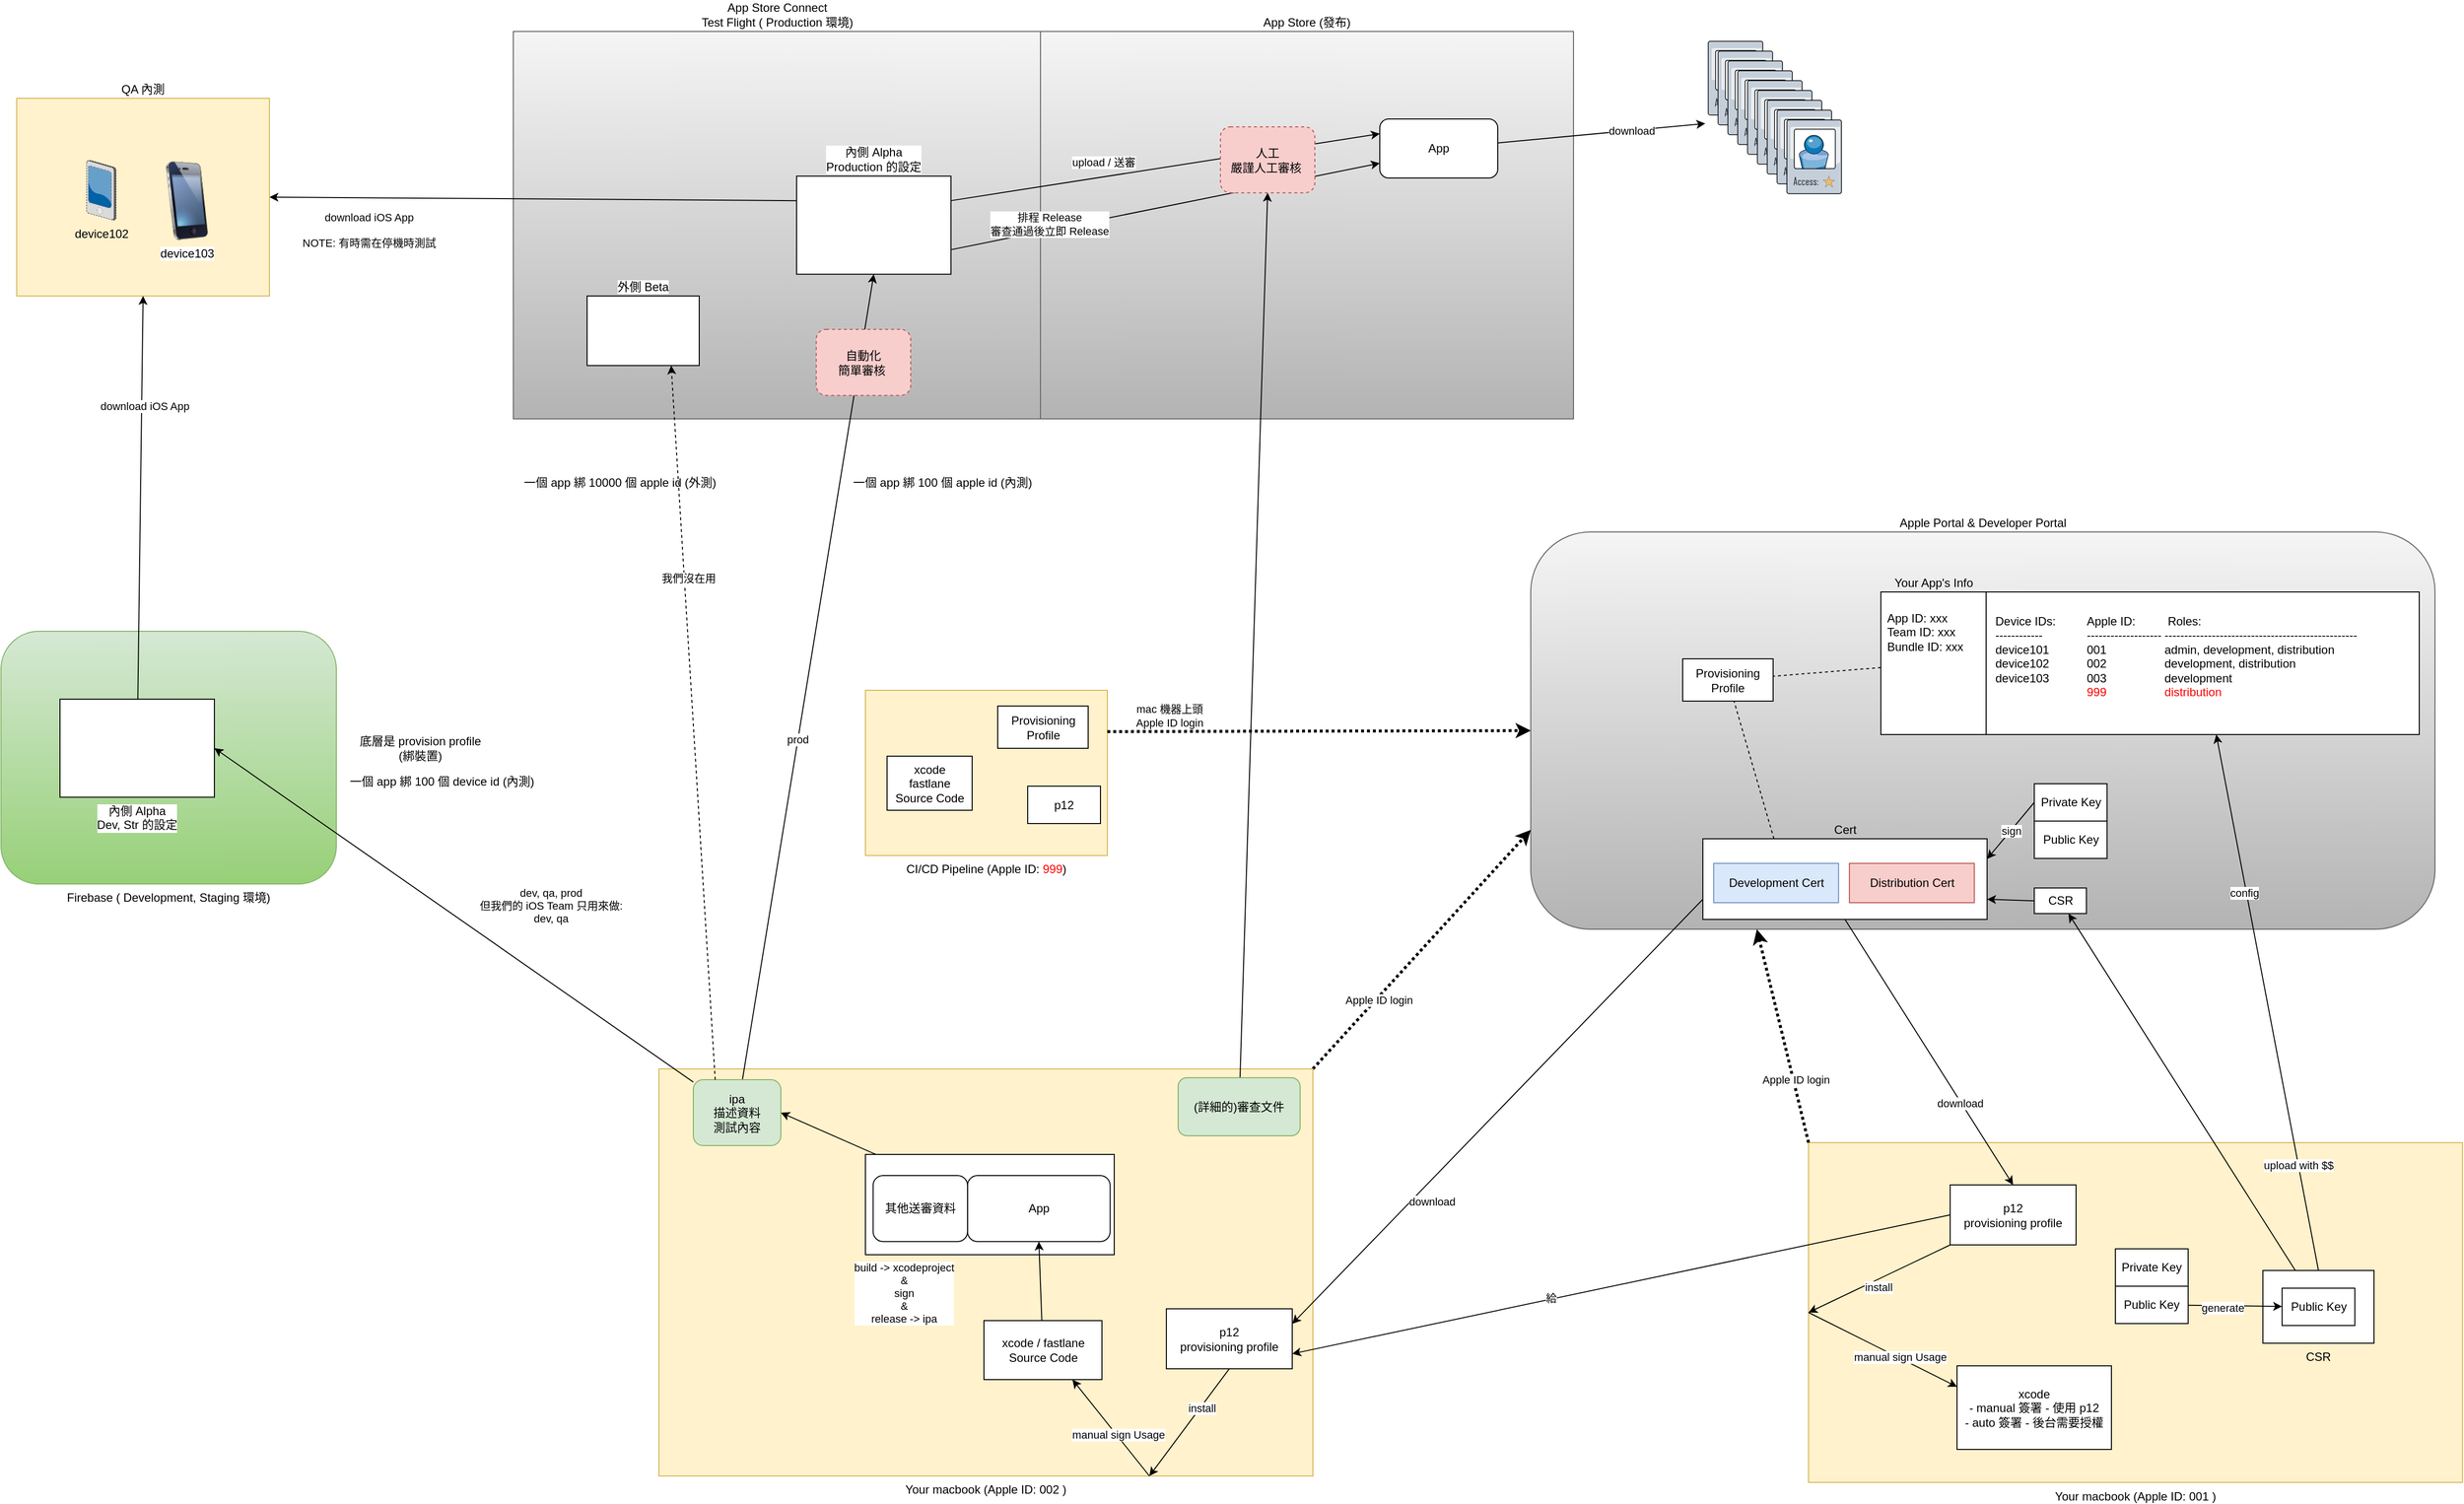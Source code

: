 <mxfile>
    <diagram name="Page-1" id="q86eNr94cBDuVsGkZMzl">
        <mxGraphModel dx="3098" dy="1291" grid="0" gridSize="10" guides="1" tooltips="1" connect="1" arrows="1" fold="1" page="0" pageScale="1" pageWidth="850" pageHeight="1100" math="0" shadow="0">
            <root>
                <mxCell id="0"/>
                <mxCell id="1" parent="0"/>
                <mxCell id="167" value="Your macbook (Apple ID: 001 )" style="rounded=0;whiteSpace=wrap;html=1;labelPosition=center;verticalLabelPosition=bottom;align=center;verticalAlign=top;fillColor=#fff2cc;strokeColor=#d6b656;" parent="1" vertex="1">
                    <mxGeometry x="316" y="808" width="665" height="345.5" as="geometry"/>
                </mxCell>
                <mxCell id="udy7D6bEetvilHj6OVsd-2" value="Apple Portal &amp;amp; Developer Portal" style="rounded=1;whiteSpace=wrap;html=1;labelPosition=center;verticalLabelPosition=top;align=center;verticalAlign=bottom;fillColor=#f5f5f5;strokeColor=#666666;gradientColor=#b3b3b3;" parent="1" vertex="1">
                    <mxGeometry x="33.56" y="187" width="919.44" height="404" as="geometry"/>
                </mxCell>
                <mxCell id="103" value="App Store Connect&lt;br&gt;Test Flight ( Production 環境)" style="rounded=0;whiteSpace=wrap;html=1;labelPosition=center;verticalLabelPosition=top;align=center;verticalAlign=bottom;fillColor=#f5f5f5;gradientColor=#b3b3b3;strokeColor=#666666;" parent="1" vertex="1">
                    <mxGeometry x="-1001" y="-322" width="537" height="394" as="geometry"/>
                </mxCell>
                <mxCell id="142" style="edgeStyle=none;html=1;entryX=1;entryY=0.5;entryDx=0;entryDy=0;fontColor=#000000;exitX=0;exitY=0.25;exitDx=0;exitDy=0;" parent="1" source="134" target="106" edge="1">
                    <mxGeometry relative="1" as="geometry"/>
                </mxCell>
                <mxCell id="143" value="download iOS App&lt;br&gt;&lt;br&gt;NOTE: 有時需在停機時測試" style="edgeLabel;html=1;align=center;verticalAlign=middle;resizable=0;points=[];fontColor=#000000;" parent="142" vertex="1" connectable="0">
                    <mxGeometry x="0.289" y="-2" relative="1" as="geometry">
                        <mxPoint x="-90" y="34" as="offset"/>
                    </mxGeometry>
                </mxCell>
                <mxCell id="134" value="內側 Alpha&lt;br&gt;Production 的設定" style="rounded=0;whiteSpace=wrap;html=1;labelBackgroundColor=#FFFFFF;fontColor=#000000;gradientColor=none;labelPosition=center;verticalLabelPosition=top;align=center;verticalAlign=bottom;" parent="1" vertex="1">
                    <mxGeometry x="-713" y="-174.87" width="157" height="99.73" as="geometry"/>
                </mxCell>
                <mxCell id="161" style="edgeStyle=none;html=1;entryX=0;entryY=0.75;entryDx=0;entryDy=0;fontColor=#000000;exitX=1;exitY=0;exitDx=0;exitDy=0;strokeWidth=3;dashed=1;dashPattern=1 1;" parent="1" source="44" target="udy7D6bEetvilHj6OVsd-2" edge="1">
                    <mxGeometry relative="1" as="geometry"/>
                </mxCell>
                <mxCell id="162" value="Apple ID login" style="edgeLabel;html=1;align=center;verticalAlign=middle;resizable=0;points=[];fontColor=#000000;" parent="161" vertex="1" connectable="0">
                    <mxGeometry x="-0.41" y="-2" relative="1" as="geometry">
                        <mxPoint as="offset"/>
                    </mxGeometry>
                </mxCell>
                <mxCell id="44" value="Your macbook (Apple ID: 002 )" style="rounded=0;whiteSpace=wrap;html=1;labelPosition=center;verticalLabelPosition=bottom;align=center;verticalAlign=top;fillColor=#fff2cc;strokeColor=#d6b656;" parent="1" vertex="1">
                    <mxGeometry x="-853" y="733" width="665" height="414" as="geometry"/>
                </mxCell>
                <mxCell id="Pc43Av3YYR_3kN6ACJ1--158" style="rounded=0;orthogonalLoop=1;jettySize=auto;html=1;entryX=1;entryY=0.5;entryDx=0;entryDy=0;" parent="1" source="130" target="136" edge="1">
                    <mxGeometry relative="1" as="geometry"/>
                </mxCell>
                <mxCell id="130" value="" style="rounded=0;whiteSpace=wrap;html=1;labelBackgroundColor=#FFFFFF;fontColor=#000000;gradientColor=none;" parent="1" vertex="1">
                    <mxGeometry x="-643" y="820" width="253" height="102" as="geometry"/>
                </mxCell>
                <mxCell id="105" value="App Store (發布)" style="rounded=0;whiteSpace=wrap;html=1;labelPosition=center;verticalLabelPosition=top;align=center;verticalAlign=bottom;fillColor=#f5f5f5;strokeColor=#666666;gradientColor=#b3b3b3;" parent="1" vertex="1">
                    <mxGeometry x="-465" y="-322" width="542" height="394" as="geometry"/>
                </mxCell>
                <mxCell id="81" value="CI/CD Pipeline (Apple ID: &lt;font color=&quot;#ff0000&quot;&gt;999&lt;/font&gt;)" style="rounded=0;whiteSpace=wrap;html=1;labelPosition=center;verticalLabelPosition=bottom;align=center;verticalAlign=top;fillColor=#fff2cc;strokeColor=#d6b656;" parent="1" vertex="1">
                    <mxGeometry x="-643" y="348" width="246" height="168" as="geometry"/>
                </mxCell>
                <mxCell id="71" style="edgeStyle=none;html=1;entryX=0;entryY=0.25;entryDx=0;entryDy=0;startArrow=none;startFill=0;endArrow=classic;endFill=1;exitX=0;exitY=0.5;exitDx=0;exitDy=0;" parent="1" source="167" target="172" edge="1">
                    <mxGeometry relative="1" as="geometry">
                        <mxPoint x="377" y="872.5" as="sourcePoint"/>
                        <mxPoint x="420.5" y="984" as="targetPoint"/>
                    </mxGeometry>
                </mxCell>
                <mxCell id="72" value="manual sign Usage" style="edgeLabel;html=1;align=center;verticalAlign=middle;resizable=0;points=[];" parent="71" vertex="1" connectable="0">
                    <mxGeometry x="0.219" y="1" relative="1" as="geometry">
                        <mxPoint as="offset"/>
                    </mxGeometry>
                </mxCell>
                <mxCell id="udy7D6bEetvilHj6OVsd-4" value="" style="rounded=0;orthogonalLoop=1;jettySize=auto;html=1;entryX=0;entryY=0.25;entryDx=0;entryDy=0;exitX=1;exitY=0.25;exitDx=0;exitDy=0;" parent="1" source="134" target="111" edge="1">
                    <mxGeometry relative="1" as="geometry">
                        <mxPoint x="-394.5" y="-117" as="targetPoint"/>
                    </mxGeometry>
                </mxCell>
                <mxCell id="102" value="upload / 送審" style="edgeLabel;html=1;align=center;verticalAlign=middle;resizable=0;points=[];" parent="udy7D6bEetvilHj6OVsd-4" vertex="1" connectable="0">
                    <mxGeometry x="-0.117" relative="1" as="geometry">
                        <mxPoint x="-38" y="-9" as="offset"/>
                    </mxGeometry>
                </mxCell>
                <mxCell id="7" value="&lt;span style=&quot;&quot;&gt;Public Key&lt;/span&gt;" style="rounded=0;whiteSpace=wrap;html=1;" parent="1" vertex="1">
                    <mxGeometry x="628" y="954" width="74" height="38" as="geometry"/>
                </mxCell>
                <mxCell id="8" value="&lt;span style=&quot;&quot;&gt;Private Key&lt;/span&gt;" style="rounded=0;whiteSpace=wrap;html=1;" parent="1" vertex="1">
                    <mxGeometry x="628" y="916" width="74" height="38" as="geometry"/>
                </mxCell>
                <mxCell id="17" value="" style="edgeStyle=none;html=1;" parent="1" source="9" target="16" edge="1">
                    <mxGeometry relative="1" as="geometry"/>
                </mxCell>
                <mxCell id="9" value="CSR" style="rounded=0;whiteSpace=wrap;html=1;labelPosition=center;verticalLabelPosition=bottom;align=center;verticalAlign=top;" parent="1" vertex="1">
                    <mxGeometry x="778" y="938" width="113" height="74" as="geometry"/>
                </mxCell>
                <mxCell id="11" value="&lt;span style=&quot;&quot;&gt;Public Key&lt;/span&gt;" style="rounded=0;whiteSpace=wrap;html=1;" parent="1" vertex="1">
                    <mxGeometry x="797.5" y="956" width="74" height="38" as="geometry"/>
                </mxCell>
                <mxCell id="12" value="" style="edgeStyle=none;html=1;" parent="1" source="7" target="11" edge="1">
                    <mxGeometry relative="1" as="geometry"/>
                </mxCell>
                <mxCell id="28" value="generate" style="edgeLabel;html=1;align=center;verticalAlign=middle;resizable=0;points=[];" parent="12" vertex="1" connectable="0">
                    <mxGeometry x="-0.282" y="-2" relative="1" as="geometry">
                        <mxPoint as="offset"/>
                    </mxGeometry>
                </mxCell>
                <mxCell id="22" style="edgeStyle=none;html=1;entryX=1;entryY=0.75;entryDx=0;entryDy=0;exitX=0;exitY=0.5;exitDx=0;exitDy=0;" parent="1" source="16" target="21" edge="1">
                    <mxGeometry relative="1" as="geometry">
                        <mxPoint x="423.81" y="606" as="sourcePoint"/>
                        <mxPoint x="460.56" y="503" as="targetPoint"/>
                    </mxGeometry>
                </mxCell>
                <mxCell id="16" value="CSR" style="rounded=0;whiteSpace=wrap;html=1;" parent="1" vertex="1">
                    <mxGeometry x="545.56" y="549.07" width="53" height="26" as="geometry"/>
                </mxCell>
                <mxCell id="23" style="edgeStyle=none;html=1;entryX=0.5;entryY=0;entryDx=0;entryDy=0;exitX=0.5;exitY=1;exitDx=0;exitDy=0;" parent="1" source="21" target="25" edge="1">
                    <mxGeometry relative="1" as="geometry">
                        <mxPoint x="348.31" y="732" as="targetPoint"/>
                    </mxGeometry>
                </mxCell>
                <mxCell id="68" value="download" style="edgeLabel;html=1;align=center;verticalAlign=middle;resizable=0;points=[];" parent="23" vertex="1" connectable="0">
                    <mxGeometry x="0.377" y="-1" relative="1" as="geometry">
                        <mxPoint as="offset"/>
                    </mxGeometry>
                </mxCell>
                <mxCell id="34" style="edgeStyle=none;html=1;dashed=1;endArrow=none;endFill=0;exitX=0.25;exitY=0;exitDx=0;exitDy=0;" parent="1" source="21" target="33" edge="1">
                    <mxGeometry relative="1" as="geometry"/>
                </mxCell>
                <mxCell id="21" value="Cert" style="rounded=0;whiteSpace=wrap;html=1;labelPosition=center;verticalLabelPosition=top;align=center;verticalAlign=bottom;" parent="1" vertex="1">
                    <mxGeometry x="208.56" y="499" width="289" height="82" as="geometry"/>
                </mxCell>
                <mxCell id="30" style="edgeStyle=none;html=1;entryX=0;entryY=0.5;entryDx=0;entryDy=0;" parent="1" source="25" target="167" edge="1">
                    <mxGeometry relative="1" as="geometry">
                        <mxPoint x="377" y="872.5" as="targetPoint"/>
                    </mxGeometry>
                </mxCell>
                <mxCell id="31" value="install" style="edgeLabel;html=1;align=center;verticalAlign=middle;resizable=0;points=[];" parent="30" vertex="1" connectable="0">
                    <mxGeometry x="0.244" y="2" relative="1" as="geometry">
                        <mxPoint x="16" y="-2" as="offset"/>
                    </mxGeometry>
                </mxCell>
                <mxCell id="25" value="&lt;span style=&quot;&quot;&gt;p12&lt;br&gt;provisioning profile&lt;br&gt;&lt;/span&gt;" style="rounded=0;whiteSpace=wrap;html=1;" parent="1" vertex="1">
                    <mxGeometry x="460" y="851" width="128" height="61" as="geometry"/>
                </mxCell>
                <mxCell id="35" style="edgeStyle=none;html=1;entryX=1;entryY=0.25;entryDx=0;entryDy=0;exitX=0;exitY=0.75;exitDx=0;exitDy=0;" parent="1" source="21" target="177" edge="1">
                    <mxGeometry relative="1" as="geometry">
                        <mxPoint x="76.341" y="357.503" as="targetPoint"/>
                    </mxGeometry>
                </mxCell>
                <mxCell id="37" value="download" style="edgeLabel;html=1;align=center;verticalAlign=middle;resizable=0;points=[];" parent="35" vertex="1" connectable="0">
                    <mxGeometry x="0.567" y="2" relative="1" as="geometry">
                        <mxPoint x="50" y="-32" as="offset"/>
                    </mxGeometry>
                </mxCell>
                <mxCell id="33" value="Provisioning Profile" style="rounded=0;whiteSpace=wrap;html=1;" parent="1" vertex="1">
                    <mxGeometry x="188" y="316" width="92" height="43" as="geometry"/>
                </mxCell>
                <mxCell id="42" style="edgeStyle=none;html=1;dashed=1;endArrow=none;endFill=0;" parent="1" source="38" target="33" edge="1">
                    <mxGeometry relative="1" as="geometry"/>
                </mxCell>
                <mxCell id="46" style="edgeStyle=none;html=1;entryX=0.5;entryY=1;entryDx=0;entryDy=0;endArrow=classic;endFill=1;" parent="1" source="45" target="udy7D6bEetvilHj6OVsd-1" edge="1">
                    <mxGeometry relative="1" as="geometry"/>
                </mxCell>
                <mxCell id="47" value="build -&amp;gt; xcodeproject&lt;br&gt;&amp;amp;&lt;br&gt;sign&lt;br&gt;&amp;amp;&lt;br&gt;release -&amp;gt; ipa" style="edgeLabel;html=1;align=center;verticalAlign=middle;resizable=0;points=[];" parent="46" vertex="1" connectable="0">
                    <mxGeometry x="0.4" y="-3" relative="1" as="geometry">
                        <mxPoint x="-141" y="28" as="offset"/>
                    </mxGeometry>
                </mxCell>
                <mxCell id="174" style="edgeStyle=none;html=1;entryX=0.75;entryY=1;entryDx=0;entryDy=0;exitX=0.75;exitY=1;exitDx=0;exitDy=0;" parent="1" source="44" target="45" edge="1">
                    <mxGeometry relative="1" as="geometry">
                        <mxPoint x="-359" y="1215" as="sourcePoint"/>
                    </mxGeometry>
                </mxCell>
                <mxCell id="175" value="manual sign Usage" style="edgeLabel;html=1;align=center;verticalAlign=middle;resizable=0;points=[];" parent="174" vertex="1" connectable="0">
                    <mxGeometry x="-0.156" y="-2" relative="1" as="geometry">
                        <mxPoint as="offset"/>
                    </mxGeometry>
                </mxCell>
                <mxCell id="45" value="xcode / fastlane&lt;br&gt;Source Code" style="rounded=0;whiteSpace=wrap;html=1;" parent="1" vertex="1">
                    <mxGeometry x="-522.5" y="989" width="120" height="60" as="geometry"/>
                </mxCell>
                <mxCell id="110" style="edgeStyle=none;html=1;fontColor=#000000;entryX=0;entryY=0.75;entryDx=0;entryDy=0;exitX=1;exitY=0.75;exitDx=0;exitDy=0;" parent="1" source="134" target="111" edge="1">
                    <mxGeometry relative="1" as="geometry">
                        <mxPoint x="-197.912" y="-144.294" as="targetPoint"/>
                        <mxPoint x="-274.5" y="-125.131" as="sourcePoint"/>
                    </mxGeometry>
                </mxCell>
                <mxCell id="112" value="排程 Release&lt;br&gt;審查通過後立即 Release" style="edgeLabel;html=1;align=center;verticalAlign=middle;resizable=0;points=[];fontColor=#000000;" parent="110" vertex="1" connectable="0">
                    <mxGeometry x="0.643" y="1" relative="1" as="geometry">
                        <mxPoint x="-258" y="47" as="offset"/>
                    </mxGeometry>
                </mxCell>
                <mxCell id="62" value="&lt;span style=&quot;&quot;&gt;Public Key&lt;/span&gt;" style="rounded=0;whiteSpace=wrap;html=1;" parent="1" vertex="1">
                    <mxGeometry x="545.56" y="481" width="74" height="38" as="geometry"/>
                </mxCell>
                <mxCell id="64" value="sign" style="edgeStyle=none;html=1;entryX=1;entryY=0.25;entryDx=0;entryDy=0;startArrow=none;startFill=0;endArrow=classic;endFill=1;exitX=0;exitY=0.5;exitDx=0;exitDy=0;" parent="1" source="63" target="21" edge="1">
                    <mxGeometry relative="1" as="geometry">
                        <mxPoint x="473.81" y="483.5" as="targetPoint"/>
                    </mxGeometry>
                </mxCell>
                <mxCell id="63" value="&lt;span style=&quot;&quot;&gt;Private Key&lt;/span&gt;" style="rounded=0;whiteSpace=wrap;html=1;" parent="1" vertex="1">
                    <mxGeometry x="545.56" y="443" width="74" height="38" as="geometry"/>
                </mxCell>
                <mxCell id="57" value="" style="rounded=0;whiteSpace=wrap;html=1;labelPosition=center;verticalLabelPosition=top;align=center;verticalAlign=bottom;" parent="1" vertex="1">
                    <mxGeometry x="496.56" y="248" width="440.44" height="145" as="geometry"/>
                </mxCell>
                <mxCell id="58" value="&lt;span style=&quot;font-family: Helvetica; font-size: 12px; font-style: normal; font-variant-ligatures: normal; font-variant-caps: normal; font-weight: 400; letter-spacing: normal; orphans: 2; text-align: center; text-indent: 0px; text-transform: none; widows: 2; word-spacing: 0px; -webkit-text-stroke-width: 0px; text-decoration-thickness: initial; text-decoration-style: initial; text-decoration-color: initial; float: none; display: inline !important;&quot;&gt;&lt;span style=&quot;background-color: rgb(255, 255, 255);&quot;&gt;Apple ID:&lt;br&gt;-------------------&lt;br&gt;001&lt;br&gt;002&lt;br&gt;003&lt;br&gt;&lt;/span&gt;&lt;font color=&quot;#ff0000&quot;&gt;999&lt;/font&gt;&lt;br&gt;&lt;/span&gt;" style="text;whiteSpace=wrap;html=1;" parent="1" vertex="1">
                    <mxGeometry x="596.56" y="264.17" width="93" height="112.65" as="geometry"/>
                </mxCell>
                <mxCell id="65" value="&lt;span style=&quot;font-family: Helvetica; font-size: 12px; font-style: normal; font-variant-ligatures: normal; font-variant-caps: normal; font-weight: 400; letter-spacing: normal; orphans: 2; text-align: center; text-indent: 0px; text-transform: none; widows: 2; word-spacing: 0px; -webkit-text-stroke-width: 0px; text-decoration-thickness: initial; text-decoration-style: initial; text-decoration-color: initial; float: none; display: inline !important;&quot;&gt;&lt;span style=&quot;background-color: rgb(255, 255, 255);&quot;&gt;Device IDs:&lt;br&gt;------------&lt;br&gt;device101&lt;br&gt;device102&lt;br&gt;device103&lt;/span&gt;&lt;br&gt;&lt;/span&gt;" style="text;whiteSpace=wrap;html=1;" parent="1" vertex="1">
                    <mxGeometry x="503.56" y="264.17" width="75.79" height="112.65" as="geometry"/>
                </mxCell>
                <mxCell id="66" value="" style="group" parent="1" vertex="1" connectable="0">
                    <mxGeometry x="389.56" y="248" width="107" height="145" as="geometry"/>
                </mxCell>
                <mxCell id="38" value="Your App's Info" style="rounded=0;whiteSpace=wrap;html=1;labelPosition=center;verticalLabelPosition=top;align=center;verticalAlign=bottom;" parent="66" vertex="1">
                    <mxGeometry width="107" height="145" as="geometry"/>
                </mxCell>
                <mxCell id="39" value="App ID: xxx&lt;br&gt;Team ID: xxx&lt;br&gt;Bundle ID: xxx" style="text;html=1;strokeColor=none;fillColor=none;align=left;verticalAlign=top;whiteSpace=wrap;rounded=0;" parent="66" vertex="1">
                    <mxGeometry x="4" y="12.5" width="98" height="120" as="geometry"/>
                </mxCell>
                <mxCell id="76" style="edgeStyle=none;html=1;entryX=1;entryY=0.75;entryDx=0;entryDy=0;startArrow=none;startFill=0;endArrow=classic;endFill=1;exitX=0;exitY=0.5;exitDx=0;exitDy=0;" parent="1" source="25" target="177" edge="1">
                    <mxGeometry relative="1" as="geometry">
                        <mxPoint x="402" y="1012.5" as="sourcePoint"/>
                    </mxGeometry>
                </mxCell>
                <mxCell id="77" value="給" style="edgeLabel;html=1;align=center;verticalAlign=middle;resizable=0;points=[];" parent="76" vertex="1" connectable="0">
                    <mxGeometry x="0.212" y="-1" relative="1" as="geometry">
                        <mxPoint as="offset"/>
                    </mxGeometry>
                </mxCell>
                <mxCell id="74" style="edgeStyle=none;html=1;entryX=0.75;entryY=1;entryDx=0;entryDy=0;startArrow=none;startFill=0;endArrow=classic;endFill=1;exitX=0.5;exitY=1;exitDx=0;exitDy=0;" parent="1" source="177" target="44" edge="1">
                    <mxGeometry relative="1" as="geometry">
                        <mxPoint x="-278.0" y="1052" as="sourcePoint"/>
                    </mxGeometry>
                </mxCell>
                <mxCell id="75" value="install" style="edgeLabel;html=1;align=center;verticalAlign=middle;resizable=0;points=[];" parent="74" vertex="1" connectable="0">
                    <mxGeometry x="-0.279" y="1" relative="1" as="geometry">
                        <mxPoint as="offset"/>
                    </mxGeometry>
                </mxCell>
                <mxCell id="83" value="&lt;span style=&quot;&quot;&gt;p12&lt;/span&gt;" style="rounded=0;whiteSpace=wrap;html=1;" parent="1" vertex="1">
                    <mxGeometry x="-478" y="445.5" width="74" height="38" as="geometry"/>
                </mxCell>
                <mxCell id="104" value="Firebase ( Development, Staging 環境)" style="rounded=1;whiteSpace=wrap;html=1;labelPosition=center;verticalLabelPosition=bottom;align=center;verticalAlign=top;fillColor=#d5e8d4;gradientColor=#97d077;strokeColor=#82b366;" parent="1" vertex="1">
                    <mxGeometry x="-1522" y="288" width="341" height="257" as="geometry"/>
                </mxCell>
                <mxCell id="106" value="QA 內測" style="rounded=0;whiteSpace=wrap;html=1;labelPosition=center;verticalLabelPosition=top;align=center;verticalAlign=bottom;fillColor=#fff2cc;strokeColor=#d6b656;" parent="1" vertex="1">
                    <mxGeometry x="-1506" y="-254" width="257" height="201" as="geometry"/>
                </mxCell>
                <mxCell id="udy7D6bEetvilHj6OVsd-1" value="App" style="rounded=1;whiteSpace=wrap;html=1;" parent="1" vertex="1">
                    <mxGeometry x="-539.164" y="841.498" width="145" height="67.071" as="geometry"/>
                </mxCell>
                <mxCell id="93" value="其他送審資料" style="rounded=1;whiteSpace=wrap;html=1;" parent="1" vertex="1">
                    <mxGeometry x="-635.17" y="841.5" width="96" height="67.07" as="geometry"/>
                </mxCell>
                <mxCell id="108" value="Provisioning Profile" style="rounded=0;whiteSpace=wrap;html=1;" parent="1" vertex="1">
                    <mxGeometry x="-508.5" y="364" width="92" height="43" as="geometry"/>
                </mxCell>
                <mxCell id="109" value="xcode&lt;br&gt;fastlane&lt;br&gt;Source Code" style="rounded=0;whiteSpace=wrap;html=1;" parent="1" vertex="1">
                    <mxGeometry x="-621" y="415" width="86.5" height="55" as="geometry"/>
                </mxCell>
                <mxCell id="122" style="edgeStyle=none;html=1;fontColor=#000000;" parent="1" source="111" target="123" edge="1">
                    <mxGeometry relative="1" as="geometry">
                        <mxPoint x="-83.826" y="-551.167" as="targetPoint"/>
                    </mxGeometry>
                </mxCell>
                <mxCell id="125" value="download" style="edgeLabel;html=1;align=center;verticalAlign=middle;resizable=0;points=[];fontColor=#000000;" parent="122" vertex="1" connectable="0">
                    <mxGeometry x="0.285" relative="1" as="geometry">
                        <mxPoint as="offset"/>
                    </mxGeometry>
                </mxCell>
                <mxCell id="111" value="App" style="rounded=1;whiteSpace=wrap;html=1;" parent="1" vertex="1">
                    <mxGeometry x="-120" y="-233" width="120" height="60" as="geometry"/>
                </mxCell>
                <mxCell id="124" value="" style="group" parent="1" vertex="1" connectable="0">
                    <mxGeometry x="211" y="-316" width="142" height="162" as="geometry"/>
                </mxCell>
                <mxCell id="123" value="" style="rounded=0;whiteSpace=wrap;html=1;labelBackgroundColor=#FFFFFF;fontColor=#000000;gradientColor=none;strokeColor=none;" parent="124" vertex="1">
                    <mxGeometry width="142" height="162" as="geometry"/>
                </mxCell>
                <mxCell id="113" value="" style="verticalLabelPosition=bottom;sketch=0;aspect=fixed;html=1;verticalAlign=top;strokeColor=none;align=center;outlineConnect=0;shape=mxgraph.citrix.access_card;labelBackgroundColor=#FFFFFF;fontColor=#000000;gradientColor=none;" parent="124" vertex="1">
                    <mxGeometry x="3" y="4" width="55.5" height="75" as="geometry"/>
                </mxCell>
                <mxCell id="114" value="" style="verticalLabelPosition=bottom;sketch=0;aspect=fixed;html=1;verticalAlign=top;strokeColor=none;align=center;outlineConnect=0;shape=mxgraph.citrix.access_card;labelBackgroundColor=#FFFFFF;fontColor=#000000;gradientColor=none;" parent="124" vertex="1">
                    <mxGeometry x="13" y="14" width="55.5" height="75" as="geometry"/>
                </mxCell>
                <mxCell id="115" value="" style="verticalLabelPosition=bottom;sketch=0;aspect=fixed;html=1;verticalAlign=top;strokeColor=none;align=center;outlineConnect=0;shape=mxgraph.citrix.access_card;labelBackgroundColor=#FFFFFF;fontColor=#000000;gradientColor=none;" parent="124" vertex="1">
                    <mxGeometry x="23" y="24" width="55.5" height="75" as="geometry"/>
                </mxCell>
                <mxCell id="116" value="" style="verticalLabelPosition=bottom;sketch=0;aspect=fixed;html=1;verticalAlign=top;strokeColor=none;align=center;outlineConnect=0;shape=mxgraph.citrix.access_card;labelBackgroundColor=#FFFFFF;fontColor=#000000;gradientColor=none;" parent="124" vertex="1">
                    <mxGeometry x="33" y="34" width="55.5" height="75" as="geometry"/>
                </mxCell>
                <mxCell id="117" value="" style="verticalLabelPosition=bottom;sketch=0;aspect=fixed;html=1;verticalAlign=top;strokeColor=none;align=center;outlineConnect=0;shape=mxgraph.citrix.access_card;labelBackgroundColor=#FFFFFF;fontColor=#000000;gradientColor=none;" parent="124" vertex="1">
                    <mxGeometry x="43" y="44" width="55.5" height="75" as="geometry"/>
                </mxCell>
                <mxCell id="118" value="" style="verticalLabelPosition=bottom;sketch=0;aspect=fixed;html=1;verticalAlign=top;strokeColor=none;align=center;outlineConnect=0;shape=mxgraph.citrix.access_card;labelBackgroundColor=#FFFFFF;fontColor=#000000;gradientColor=none;" parent="124" vertex="1">
                    <mxGeometry x="53" y="54" width="55.5" height="75" as="geometry"/>
                </mxCell>
                <mxCell id="119" value="" style="verticalLabelPosition=bottom;sketch=0;aspect=fixed;html=1;verticalAlign=top;strokeColor=none;align=center;outlineConnect=0;shape=mxgraph.citrix.access_card;labelBackgroundColor=#FFFFFF;fontColor=#000000;gradientColor=none;" parent="124" vertex="1">
                    <mxGeometry x="63" y="64" width="55.5" height="75" as="geometry"/>
                </mxCell>
                <mxCell id="120" value="" style="verticalLabelPosition=bottom;sketch=0;aspect=fixed;html=1;verticalAlign=top;strokeColor=none;align=center;outlineConnect=0;shape=mxgraph.citrix.access_card;labelBackgroundColor=#FFFFFF;fontColor=#000000;gradientColor=none;" parent="124" vertex="1">
                    <mxGeometry x="73" y="74" width="55.5" height="75" as="geometry"/>
                </mxCell>
                <mxCell id="121" value="" style="verticalLabelPosition=bottom;sketch=0;aspect=fixed;html=1;verticalAlign=top;strokeColor=none;align=center;outlineConnect=0;shape=mxgraph.citrix.access_card;labelBackgroundColor=#FFFFFF;fontColor=#000000;gradientColor=none;" parent="124" vertex="1">
                    <mxGeometry x="83" y="84" width="55.5" height="75" as="geometry"/>
                </mxCell>
                <mxCell id="132" value="&lt;span style=&quot;&quot;&gt;Development Cert&lt;/span&gt;" style="rounded=0;whiteSpace=wrap;html=1;fillColor=#dae8fc;strokeColor=#6c8ebf;" parent="1" vertex="1">
                    <mxGeometry x="219.56" y="524" width="127" height="40" as="geometry"/>
                </mxCell>
                <mxCell id="133" value="&lt;span style=&quot;&quot;&gt;Distribution Cert&lt;/span&gt;" style="rounded=0;whiteSpace=wrap;html=1;fillColor=#f8cecc;strokeColor=#b85450;" parent="1" vertex="1">
                    <mxGeometry x="357.56" y="524" width="127" height="40" as="geometry"/>
                </mxCell>
                <mxCell id="138" style="edgeStyle=none;html=1;entryX=0.5;entryY=1;entryDx=0;entryDy=0;fontColor=#000000;" parent="1" source="136" target="134" edge="1">
                    <mxGeometry relative="1" as="geometry"/>
                </mxCell>
                <mxCell id="160" value="prod" style="edgeLabel;html=1;align=center;verticalAlign=middle;resizable=0;points=[];fontColor=#000000;" parent="138" vertex="1" connectable="0">
                    <mxGeometry x="-0.155" y="1" relative="1" as="geometry">
                        <mxPoint as="offset"/>
                    </mxGeometry>
                </mxCell>
                <mxCell id="Pc43Av3YYR_3kN6ACJ1--155" style="rounded=0;orthogonalLoop=1;jettySize=auto;html=1;entryX=1;entryY=0.5;entryDx=0;entryDy=0;" parent="1" source="136" target="Pc43Av3YYR_3kN6ACJ1--157" edge="1">
                    <mxGeometry relative="1" as="geometry"/>
                </mxCell>
                <mxCell id="Pc43Av3YYR_3kN6ACJ1--156" value="dev, qa, prod&lt;br&gt;但我們的 iOS Team 只用來做:&lt;br&gt;dev, qa" style="edgeLabel;html=1;align=center;verticalAlign=middle;resizable=0;points=[];" parent="Pc43Av3YYR_3kN6ACJ1--155" vertex="1" connectable="0">
                    <mxGeometry x="0.258" y="1" relative="1" as="geometry">
                        <mxPoint x="162" y="33" as="offset"/>
                    </mxGeometry>
                </mxCell>
                <mxCell id="136" value="ipa&lt;br&gt;描述資料&lt;br&gt;測試內容" style="rounded=1;whiteSpace=wrap;html=1;fillColor=#d5e8d4;strokeColor=#82b366;" parent="1" vertex="1">
                    <mxGeometry x="-818" y="744" width="89" height="67" as="geometry"/>
                </mxCell>
                <mxCell id="139" style="edgeStyle=none;html=1;entryX=0.75;entryY=1;entryDx=0;entryDy=0;fontColor=#000000;dashed=1;exitX=0.25;exitY=0;exitDx=0;exitDy=0;" parent="1" source="136" target="141" edge="1">
                    <mxGeometry relative="1" as="geometry">
                        <mxPoint x="-819" y="288.0" as="targetPoint"/>
                    </mxGeometry>
                </mxCell>
                <mxCell id="Pc43Av3YYR_3kN6ACJ1--159" value="我們沒在用" style="edgeLabel;html=1;align=center;verticalAlign=middle;resizable=0;points=[];" parent="139" vertex="1" connectable="0">
                    <mxGeometry x="0.404" y="-4" relative="1" as="geometry">
                        <mxPoint as="offset"/>
                    </mxGeometry>
                </mxCell>
                <mxCell id="141" value="外側 Beta" style="rounded=0;whiteSpace=wrap;html=1;labelBackgroundColor=#FFFFFF;fontColor=#000000;gradientColor=none;labelPosition=center;verticalLabelPosition=top;align=center;verticalAlign=bottom;" parent="1" vertex="1">
                    <mxGeometry x="-926" y="-53" width="114" height="70.73" as="geometry"/>
                </mxCell>
                <mxCell id="60" style="edgeStyle=none;html=1;startArrow=none;startFill=0;endArrow=classic;endFill=1;exitX=0.5;exitY=0;exitDx=0;exitDy=0;" parent="1" source="9" target="57" edge="1">
                    <mxGeometry relative="1" as="geometry">
                        <mxPoint x="738.25" y="783.0" as="sourcePoint"/>
                    </mxGeometry>
                </mxCell>
                <mxCell id="61" value="config" style="edgeLabel;html=1;align=center;verticalAlign=middle;resizable=0;points=[];" parent="60" vertex="1" connectable="0">
                    <mxGeometry x="0.411" y="2" relative="1" as="geometry">
                        <mxPoint as="offset"/>
                    </mxGeometry>
                </mxCell>
                <mxCell id="67" value="upload with $$" style="edgeLabel;html=1;align=center;verticalAlign=middle;resizable=0;points=[];" parent="60" vertex="1" connectable="0">
                    <mxGeometry x="-0.607" relative="1" as="geometry">
                        <mxPoint as="offset"/>
                    </mxGeometry>
                </mxCell>
                <mxCell id="153" style="edgeStyle=none;html=1;entryX=0.5;entryY=1;entryDx=0;entryDy=0;" parent="1" source="Pc43Av3YYR_3kN6ACJ1--157" target="106" edge="1">
                    <mxGeometry relative="1" as="geometry"/>
                </mxCell>
                <mxCell id="154" value="download iOS App" style="edgeLabel;html=1;align=center;verticalAlign=middle;resizable=0;points=[];" parent="153" vertex="1" connectable="0">
                    <mxGeometry x="0.456" y="-3" relative="1" as="geometry">
                        <mxPoint as="offset"/>
                    </mxGeometry>
                </mxCell>
                <mxCell id="Pc43Av3YYR_3kN6ACJ1--157" value="內側 Alpha&lt;br&gt;Dev, Str 的設定" style="rounded=0;whiteSpace=wrap;html=1;labelBackgroundColor=#FFFFFF;fontColor=#000000;gradientColor=none;labelPosition=center;verticalLabelPosition=bottom;align=center;verticalAlign=top;" parent="1" vertex="1">
                    <mxGeometry x="-1462" y="357" width="157" height="99.73" as="geometry"/>
                </mxCell>
                <mxCell id="Pc43Av3YYR_3kN6ACJ1--161" value="自動化&lt;br&gt;簡單審核&amp;nbsp;" style="rounded=1;whiteSpace=wrap;html=1;fillColor=#f8cecc;strokeColor=#b85450;dashed=1;" parent="1" vertex="1">
                    <mxGeometry x="-693" y="-19.0" width="96" height="67.07" as="geometry"/>
                </mxCell>
                <mxCell id="Pc43Av3YYR_3kN6ACJ1--163" style="rounded=0;orthogonalLoop=1;jettySize=auto;html=1;entryX=0.5;entryY=1;entryDx=0;entryDy=0;" parent="1" source="Pc43Av3YYR_3kN6ACJ1--162" target="155" edge="1">
                    <mxGeometry relative="1" as="geometry">
                        <mxPoint x="-339.413" y="-87" as="targetPoint"/>
                    </mxGeometry>
                </mxCell>
                <mxCell id="Pc43Av3YYR_3kN6ACJ1--162" value="(詳細的)審查文件" style="rounded=1;whiteSpace=wrap;html=1;fillColor=#d5e8d4;strokeColor=#82b366;" parent="1" vertex="1">
                    <mxGeometry x="-325" y="742" width="124" height="59" as="geometry"/>
                </mxCell>
                <mxCell id="155" value="人工&lt;br&gt;嚴謹人工審核&amp;nbsp;" style="rounded=1;whiteSpace=wrap;html=1;fillColor=#f8cecc;strokeColor=#b85450;dashed=1;" parent="1" vertex="1">
                    <mxGeometry x="-282" y="-225.0" width="96" height="67.07" as="geometry"/>
                </mxCell>
                <mxCell id="157" value="&lt;span style=&quot;font-family: Helvetica; font-size: 12px; font-style: normal; font-variant-ligatures: normal; font-variant-caps: normal; font-weight: 400; letter-spacing: normal; orphans: 2; text-align: center; text-indent: 0px; text-transform: none; widows: 2; word-spacing: 0px; -webkit-text-stroke-width: 0px; text-decoration-thickness: initial; text-decoration-style: initial; text-decoration-color: initial; float: none; display: inline !important;&quot;&gt;&lt;span style=&quot;background-color: rgb(255, 255, 255);&quot;&gt;&amp;nbsp;Roles:&lt;br&gt;-------------------------------------------------&lt;br&gt;admin, development, distribution&lt;br&gt;&lt;/span&gt;development, distribution&lt;span style=&quot;background-color: rgb(255, 255, 255);&quot;&gt;&lt;br&gt;&lt;/span&gt;development&lt;span style=&quot;background-color: rgb(255, 255, 255);&quot;&gt;&lt;br&gt;&lt;/span&gt;&lt;font color=&quot;#ff0000&quot;&gt;distribution&lt;/font&gt;&lt;br&gt;&lt;/span&gt;" style="text;whiteSpace=wrap;html=1;" parent="1" vertex="1">
                    <mxGeometry x="676" y="264.17" width="231.44" height="112.65" as="geometry"/>
                </mxCell>
                <mxCell id="158" value="&lt;span style=&quot;color: rgb(0, 0, 0);&quot;&gt;device102&lt;/span&gt;" style="verticalLabelPosition=bottom;sketch=0;aspect=fixed;html=1;verticalAlign=top;strokeColor=none;align=center;outlineConnect=0;shape=mxgraph.citrix.pda;dashed=1;fontColor=#FF0000;" parent="1" vertex="1">
                    <mxGeometry x="-1435" y="-191" width="30" height="61" as="geometry"/>
                </mxCell>
                <mxCell id="159" value="&lt;span style=&quot;color: rgb(0, 0, 0);&quot;&gt;device103&lt;/span&gt;" style="image;html=1;image=img/lib/clip_art/telecommunication/iPhone_128x128.png;dashed=1;fontColor=#FF0000;" parent="1" vertex="1">
                    <mxGeometry x="-1373" y="-190" width="80" height="80" as="geometry"/>
                </mxCell>
                <mxCell id="163" style="edgeStyle=none;html=1;entryX=0;entryY=0.5;entryDx=0;entryDy=0;fontColor=#000000;exitX=1;exitY=0.25;exitDx=0;exitDy=0;strokeWidth=3;dashed=1;dashPattern=1 1;" parent="1" source="81" target="udy7D6bEetvilHj6OVsd-2" edge="1">
                    <mxGeometry relative="1" as="geometry">
                        <mxPoint x="-178" y="743.0" as="sourcePoint"/>
                        <mxPoint x="43.56" y="500" as="targetPoint"/>
                    </mxGeometry>
                </mxCell>
                <mxCell id="164" value="mac 機器上頭&lt;br&gt;Apple ID login" style="edgeLabel;html=1;align=center;verticalAlign=middle;resizable=0;points=[];fontColor=#000000;" parent="163" vertex="1" connectable="0">
                    <mxGeometry x="-0.41" y="-2" relative="1" as="geometry">
                        <mxPoint x="-64" y="-18" as="offset"/>
                    </mxGeometry>
                </mxCell>
                <mxCell id="165" style="edgeStyle=none;html=1;entryX=0.25;entryY=1;entryDx=0;entryDy=0;fontColor=#000000;strokeWidth=3;dashed=1;dashPattern=1 1;exitX=0;exitY=0;exitDx=0;exitDy=0;" parent="1" source="167" target="udy7D6bEetvilHj6OVsd-2" edge="1">
                    <mxGeometry relative="1" as="geometry">
                        <mxPoint x="230" y="815" as="sourcePoint"/>
                        <mxPoint x="53.56" y="510" as="targetPoint"/>
                    </mxGeometry>
                </mxCell>
                <mxCell id="166" value="Apple ID login" style="edgeLabel;html=1;align=center;verticalAlign=middle;resizable=0;points=[];fontColor=#000000;" parent="165" vertex="1" connectable="0">
                    <mxGeometry x="-0.41" y="-2" relative="1" as="geometry">
                        <mxPoint as="offset"/>
                    </mxGeometry>
                </mxCell>
                <mxCell id="168" value="一個 app 綁 100 個 apple id (內測)" style="text;html=1;align=center;verticalAlign=middle;resizable=0;points=[];autosize=1;strokeColor=none;fillColor=none;" parent="1" vertex="1">
                    <mxGeometry x="-665" y="124" width="200" height="26" as="geometry"/>
                </mxCell>
                <mxCell id="169" value="一個 app 綁 10000 個 apple id (外測)" style="text;html=1;align=center;verticalAlign=middle;resizable=0;points=[];autosize=1;strokeColor=none;fillColor=none;" parent="1" vertex="1">
                    <mxGeometry x="-1000" y="124" width="213" height="26" as="geometry"/>
                </mxCell>
                <mxCell id="170" value="一個 app 綁 100 個 device id (內測)" style="text;html=1;align=center;verticalAlign=middle;resizable=0;points=[];autosize=1;strokeColor=none;fillColor=none;" parent="1" vertex="1">
                    <mxGeometry x="-1177" y="428" width="205" height="26" as="geometry"/>
                </mxCell>
                <mxCell id="171" value="底層是 provision profile&lt;br&gt;(綁裝置)" style="text;html=1;align=center;verticalAlign=middle;resizable=0;points=[];autosize=1;strokeColor=none;fillColor=none;" parent="1" vertex="1">
                    <mxGeometry x="-1167" y="386" width="141" height="41" as="geometry"/>
                </mxCell>
                <mxCell id="172" value="&lt;span style=&quot;&quot;&gt;xcode&lt;br&gt;- manual 簽署 - 使用 p12&lt;br&gt;- auto 簽署 - 後台需要授權&lt;br&gt;&lt;/span&gt;" style="rounded=0;whiteSpace=wrap;html=1;" parent="1" vertex="1">
                    <mxGeometry x="467" y="1035" width="157" height="85" as="geometry"/>
                </mxCell>
                <mxCell id="177" value="&lt;span style=&quot;&quot;&gt;p12&lt;br&gt;provisioning profile&lt;br&gt;&lt;/span&gt;" style="rounded=0;whiteSpace=wrap;html=1;" parent="1" vertex="1">
                    <mxGeometry x="-337" y="977.0" width="128" height="61" as="geometry"/>
                </mxCell>
            </root>
        </mxGraphModel>
    </diagram>
</mxfile>
